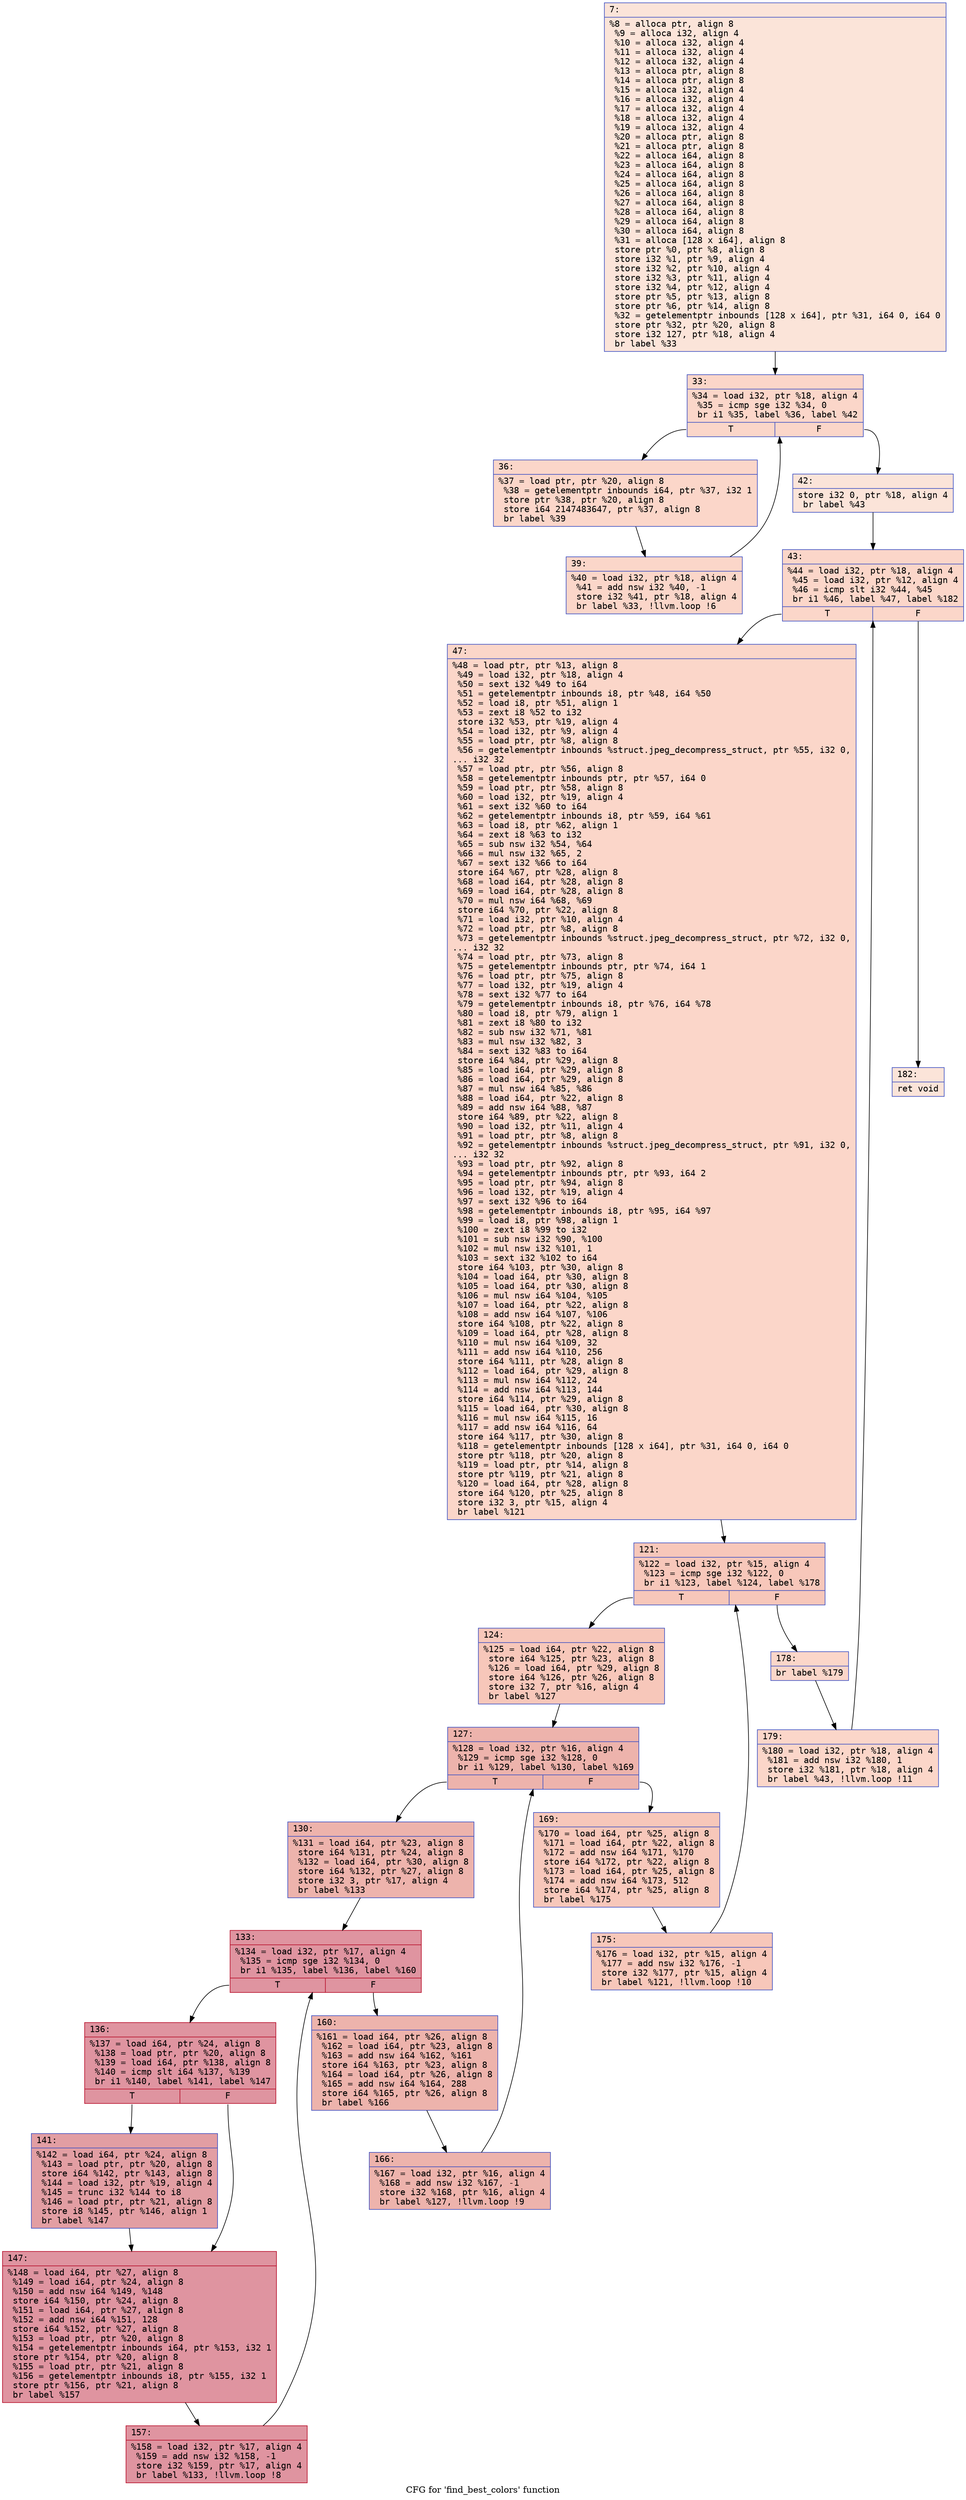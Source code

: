 digraph "CFG for 'find_best_colors' function" {
	label="CFG for 'find_best_colors' function";

	Node0x6000017c4820 [shape=record,color="#3d50c3ff", style=filled, fillcolor="#f5c1a970" fontname="Courier",label="{7:\l|  %8 = alloca ptr, align 8\l  %9 = alloca i32, align 4\l  %10 = alloca i32, align 4\l  %11 = alloca i32, align 4\l  %12 = alloca i32, align 4\l  %13 = alloca ptr, align 8\l  %14 = alloca ptr, align 8\l  %15 = alloca i32, align 4\l  %16 = alloca i32, align 4\l  %17 = alloca i32, align 4\l  %18 = alloca i32, align 4\l  %19 = alloca i32, align 4\l  %20 = alloca ptr, align 8\l  %21 = alloca ptr, align 8\l  %22 = alloca i64, align 8\l  %23 = alloca i64, align 8\l  %24 = alloca i64, align 8\l  %25 = alloca i64, align 8\l  %26 = alloca i64, align 8\l  %27 = alloca i64, align 8\l  %28 = alloca i64, align 8\l  %29 = alloca i64, align 8\l  %30 = alloca i64, align 8\l  %31 = alloca [128 x i64], align 8\l  store ptr %0, ptr %8, align 8\l  store i32 %1, ptr %9, align 4\l  store i32 %2, ptr %10, align 4\l  store i32 %3, ptr %11, align 4\l  store i32 %4, ptr %12, align 4\l  store ptr %5, ptr %13, align 8\l  store ptr %6, ptr %14, align 8\l  %32 = getelementptr inbounds [128 x i64], ptr %31, i64 0, i64 0\l  store ptr %32, ptr %20, align 8\l  store i32 127, ptr %18, align 4\l  br label %33\l}"];
	Node0x6000017c4820 -> Node0x6000017c4870[tooltip="7 -> 33\nProbability 100.00%" ];
	Node0x6000017c4870 [shape=record,color="#3d50c3ff", style=filled, fillcolor="#f6a38570" fontname="Courier",label="{33:\l|  %34 = load i32, ptr %18, align 4\l  %35 = icmp sge i32 %34, 0\l  br i1 %35, label %36, label %42\l|{<s0>T|<s1>F}}"];
	Node0x6000017c4870:s0 -> Node0x6000017c48c0[tooltip="33 -> 36\nProbability 96.88%" ];
	Node0x6000017c4870:s1 -> Node0x6000017c4960[tooltip="33 -> 42\nProbability 3.12%" ];
	Node0x6000017c48c0 [shape=record,color="#3d50c3ff", style=filled, fillcolor="#f6a38570" fontname="Courier",label="{36:\l|  %37 = load ptr, ptr %20, align 8\l  %38 = getelementptr inbounds i64, ptr %37, i32 1\l  store ptr %38, ptr %20, align 8\l  store i64 2147483647, ptr %37, align 8\l  br label %39\l}"];
	Node0x6000017c48c0 -> Node0x6000017c4910[tooltip="36 -> 39\nProbability 100.00%" ];
	Node0x6000017c4910 [shape=record,color="#3d50c3ff", style=filled, fillcolor="#f6a38570" fontname="Courier",label="{39:\l|  %40 = load i32, ptr %18, align 4\l  %41 = add nsw i32 %40, -1\l  store i32 %41, ptr %18, align 4\l  br label %33, !llvm.loop !6\l}"];
	Node0x6000017c4910 -> Node0x6000017c4870[tooltip="39 -> 33\nProbability 100.00%" ];
	Node0x6000017c4960 [shape=record,color="#3d50c3ff", style=filled, fillcolor="#f5c1a970" fontname="Courier",label="{42:\l|  store i32 0, ptr %18, align 4\l  br label %43\l}"];
	Node0x6000017c4960 -> Node0x6000017c49b0[tooltip="42 -> 43\nProbability 100.00%" ];
	Node0x6000017c49b0 [shape=record,color="#3d50c3ff", style=filled, fillcolor="#f6a38570" fontname="Courier",label="{43:\l|  %44 = load i32, ptr %18, align 4\l  %45 = load i32, ptr %12, align 4\l  %46 = icmp slt i32 %44, %45\l  br i1 %46, label %47, label %182\l|{<s0>T|<s1>F}}"];
	Node0x6000017c49b0:s0 -> Node0x6000017c4a00[tooltip="43 -> 47\nProbability 96.88%" ];
	Node0x6000017c49b0:s1 -> Node0x6000017c4f00[tooltip="43 -> 182\nProbability 3.12%" ];
	Node0x6000017c4a00 [shape=record,color="#3d50c3ff", style=filled, fillcolor="#f6a38570" fontname="Courier",label="{47:\l|  %48 = load ptr, ptr %13, align 8\l  %49 = load i32, ptr %18, align 4\l  %50 = sext i32 %49 to i64\l  %51 = getelementptr inbounds i8, ptr %48, i64 %50\l  %52 = load i8, ptr %51, align 1\l  %53 = zext i8 %52 to i32\l  store i32 %53, ptr %19, align 4\l  %54 = load i32, ptr %9, align 4\l  %55 = load ptr, ptr %8, align 8\l  %56 = getelementptr inbounds %struct.jpeg_decompress_struct, ptr %55, i32 0,\l... i32 32\l  %57 = load ptr, ptr %56, align 8\l  %58 = getelementptr inbounds ptr, ptr %57, i64 0\l  %59 = load ptr, ptr %58, align 8\l  %60 = load i32, ptr %19, align 4\l  %61 = sext i32 %60 to i64\l  %62 = getelementptr inbounds i8, ptr %59, i64 %61\l  %63 = load i8, ptr %62, align 1\l  %64 = zext i8 %63 to i32\l  %65 = sub nsw i32 %54, %64\l  %66 = mul nsw i32 %65, 2\l  %67 = sext i32 %66 to i64\l  store i64 %67, ptr %28, align 8\l  %68 = load i64, ptr %28, align 8\l  %69 = load i64, ptr %28, align 8\l  %70 = mul nsw i64 %68, %69\l  store i64 %70, ptr %22, align 8\l  %71 = load i32, ptr %10, align 4\l  %72 = load ptr, ptr %8, align 8\l  %73 = getelementptr inbounds %struct.jpeg_decompress_struct, ptr %72, i32 0,\l... i32 32\l  %74 = load ptr, ptr %73, align 8\l  %75 = getelementptr inbounds ptr, ptr %74, i64 1\l  %76 = load ptr, ptr %75, align 8\l  %77 = load i32, ptr %19, align 4\l  %78 = sext i32 %77 to i64\l  %79 = getelementptr inbounds i8, ptr %76, i64 %78\l  %80 = load i8, ptr %79, align 1\l  %81 = zext i8 %80 to i32\l  %82 = sub nsw i32 %71, %81\l  %83 = mul nsw i32 %82, 3\l  %84 = sext i32 %83 to i64\l  store i64 %84, ptr %29, align 8\l  %85 = load i64, ptr %29, align 8\l  %86 = load i64, ptr %29, align 8\l  %87 = mul nsw i64 %85, %86\l  %88 = load i64, ptr %22, align 8\l  %89 = add nsw i64 %88, %87\l  store i64 %89, ptr %22, align 8\l  %90 = load i32, ptr %11, align 4\l  %91 = load ptr, ptr %8, align 8\l  %92 = getelementptr inbounds %struct.jpeg_decompress_struct, ptr %91, i32 0,\l... i32 32\l  %93 = load ptr, ptr %92, align 8\l  %94 = getelementptr inbounds ptr, ptr %93, i64 2\l  %95 = load ptr, ptr %94, align 8\l  %96 = load i32, ptr %19, align 4\l  %97 = sext i32 %96 to i64\l  %98 = getelementptr inbounds i8, ptr %95, i64 %97\l  %99 = load i8, ptr %98, align 1\l  %100 = zext i8 %99 to i32\l  %101 = sub nsw i32 %90, %100\l  %102 = mul nsw i32 %101, 1\l  %103 = sext i32 %102 to i64\l  store i64 %103, ptr %30, align 8\l  %104 = load i64, ptr %30, align 8\l  %105 = load i64, ptr %30, align 8\l  %106 = mul nsw i64 %104, %105\l  %107 = load i64, ptr %22, align 8\l  %108 = add nsw i64 %107, %106\l  store i64 %108, ptr %22, align 8\l  %109 = load i64, ptr %28, align 8\l  %110 = mul nsw i64 %109, 32\l  %111 = add nsw i64 %110, 256\l  store i64 %111, ptr %28, align 8\l  %112 = load i64, ptr %29, align 8\l  %113 = mul nsw i64 %112, 24\l  %114 = add nsw i64 %113, 144\l  store i64 %114, ptr %29, align 8\l  %115 = load i64, ptr %30, align 8\l  %116 = mul nsw i64 %115, 16\l  %117 = add nsw i64 %116, 64\l  store i64 %117, ptr %30, align 8\l  %118 = getelementptr inbounds [128 x i64], ptr %31, i64 0, i64 0\l  store ptr %118, ptr %20, align 8\l  %119 = load ptr, ptr %14, align 8\l  store ptr %119, ptr %21, align 8\l  %120 = load i64, ptr %28, align 8\l  store i64 %120, ptr %25, align 8\l  store i32 3, ptr %15, align 4\l  br label %121\l}"];
	Node0x6000017c4a00 -> Node0x6000017c4a50[tooltip="47 -> 121\nProbability 100.00%" ];
	Node0x6000017c4a50 [shape=record,color="#3d50c3ff", style=filled, fillcolor="#ec7f6370" fontname="Courier",label="{121:\l|  %122 = load i32, ptr %15, align 4\l  %123 = icmp sge i32 %122, 0\l  br i1 %123, label %124, label %178\l|{<s0>T|<s1>F}}"];
	Node0x6000017c4a50:s0 -> Node0x6000017c4aa0[tooltip="121 -> 124\nProbability 96.88%" ];
	Node0x6000017c4a50:s1 -> Node0x6000017c4e60[tooltip="121 -> 178\nProbability 3.12%" ];
	Node0x6000017c4aa0 [shape=record,color="#3d50c3ff", style=filled, fillcolor="#ec7f6370" fontname="Courier",label="{124:\l|  %125 = load i64, ptr %22, align 8\l  store i64 %125, ptr %23, align 8\l  %126 = load i64, ptr %29, align 8\l  store i64 %126, ptr %26, align 8\l  store i32 7, ptr %16, align 4\l  br label %127\l}"];
	Node0x6000017c4aa0 -> Node0x6000017c4af0[tooltip="124 -> 127\nProbability 100.00%" ];
	Node0x6000017c4af0 [shape=record,color="#3d50c3ff", style=filled, fillcolor="#d6524470" fontname="Courier",label="{127:\l|  %128 = load i32, ptr %16, align 4\l  %129 = icmp sge i32 %128, 0\l  br i1 %129, label %130, label %169\l|{<s0>T|<s1>F}}"];
	Node0x6000017c4af0:s0 -> Node0x6000017c4b40[tooltip="127 -> 130\nProbability 96.88%" ];
	Node0x6000017c4af0:s1 -> Node0x6000017c4dc0[tooltip="127 -> 169\nProbability 3.12%" ];
	Node0x6000017c4b40 [shape=record,color="#3d50c3ff", style=filled, fillcolor="#d6524470" fontname="Courier",label="{130:\l|  %131 = load i64, ptr %23, align 8\l  store i64 %131, ptr %24, align 8\l  %132 = load i64, ptr %30, align 8\l  store i64 %132, ptr %27, align 8\l  store i32 3, ptr %17, align 4\l  br label %133\l}"];
	Node0x6000017c4b40 -> Node0x6000017c4b90[tooltip="130 -> 133\nProbability 100.00%" ];
	Node0x6000017c4b90 [shape=record,color="#b70d28ff", style=filled, fillcolor="#b70d2870" fontname="Courier",label="{133:\l|  %134 = load i32, ptr %17, align 4\l  %135 = icmp sge i32 %134, 0\l  br i1 %135, label %136, label %160\l|{<s0>T|<s1>F}}"];
	Node0x6000017c4b90:s0 -> Node0x6000017c4be0[tooltip="133 -> 136\nProbability 96.88%" ];
	Node0x6000017c4b90:s1 -> Node0x6000017c4d20[tooltip="133 -> 160\nProbability 3.12%" ];
	Node0x6000017c4be0 [shape=record,color="#b70d28ff", style=filled, fillcolor="#b70d2870" fontname="Courier",label="{136:\l|  %137 = load i64, ptr %24, align 8\l  %138 = load ptr, ptr %20, align 8\l  %139 = load i64, ptr %138, align 8\l  %140 = icmp slt i64 %137, %139\l  br i1 %140, label %141, label %147\l|{<s0>T|<s1>F}}"];
	Node0x6000017c4be0:s0 -> Node0x6000017c4c30[tooltip="136 -> 141\nProbability 50.00%" ];
	Node0x6000017c4be0:s1 -> Node0x6000017c4c80[tooltip="136 -> 147\nProbability 50.00%" ];
	Node0x6000017c4c30 [shape=record,color="#3d50c3ff", style=filled, fillcolor="#be242e70" fontname="Courier",label="{141:\l|  %142 = load i64, ptr %24, align 8\l  %143 = load ptr, ptr %20, align 8\l  store i64 %142, ptr %143, align 8\l  %144 = load i32, ptr %19, align 4\l  %145 = trunc i32 %144 to i8\l  %146 = load ptr, ptr %21, align 8\l  store i8 %145, ptr %146, align 1\l  br label %147\l}"];
	Node0x6000017c4c30 -> Node0x6000017c4c80[tooltip="141 -> 147\nProbability 100.00%" ];
	Node0x6000017c4c80 [shape=record,color="#b70d28ff", style=filled, fillcolor="#b70d2870" fontname="Courier",label="{147:\l|  %148 = load i64, ptr %27, align 8\l  %149 = load i64, ptr %24, align 8\l  %150 = add nsw i64 %149, %148\l  store i64 %150, ptr %24, align 8\l  %151 = load i64, ptr %27, align 8\l  %152 = add nsw i64 %151, 128\l  store i64 %152, ptr %27, align 8\l  %153 = load ptr, ptr %20, align 8\l  %154 = getelementptr inbounds i64, ptr %153, i32 1\l  store ptr %154, ptr %20, align 8\l  %155 = load ptr, ptr %21, align 8\l  %156 = getelementptr inbounds i8, ptr %155, i32 1\l  store ptr %156, ptr %21, align 8\l  br label %157\l}"];
	Node0x6000017c4c80 -> Node0x6000017c4cd0[tooltip="147 -> 157\nProbability 100.00%" ];
	Node0x6000017c4cd0 [shape=record,color="#b70d28ff", style=filled, fillcolor="#b70d2870" fontname="Courier",label="{157:\l|  %158 = load i32, ptr %17, align 4\l  %159 = add nsw i32 %158, -1\l  store i32 %159, ptr %17, align 4\l  br label %133, !llvm.loop !8\l}"];
	Node0x6000017c4cd0 -> Node0x6000017c4b90[tooltip="157 -> 133\nProbability 100.00%" ];
	Node0x6000017c4d20 [shape=record,color="#3d50c3ff", style=filled, fillcolor="#d6524470" fontname="Courier",label="{160:\l|  %161 = load i64, ptr %26, align 8\l  %162 = load i64, ptr %23, align 8\l  %163 = add nsw i64 %162, %161\l  store i64 %163, ptr %23, align 8\l  %164 = load i64, ptr %26, align 8\l  %165 = add nsw i64 %164, 288\l  store i64 %165, ptr %26, align 8\l  br label %166\l}"];
	Node0x6000017c4d20 -> Node0x6000017c4d70[tooltip="160 -> 166\nProbability 100.00%" ];
	Node0x6000017c4d70 [shape=record,color="#3d50c3ff", style=filled, fillcolor="#d6524470" fontname="Courier",label="{166:\l|  %167 = load i32, ptr %16, align 4\l  %168 = add nsw i32 %167, -1\l  store i32 %168, ptr %16, align 4\l  br label %127, !llvm.loop !9\l}"];
	Node0x6000017c4d70 -> Node0x6000017c4af0[tooltip="166 -> 127\nProbability 100.00%" ];
	Node0x6000017c4dc0 [shape=record,color="#3d50c3ff", style=filled, fillcolor="#ec7f6370" fontname="Courier",label="{169:\l|  %170 = load i64, ptr %25, align 8\l  %171 = load i64, ptr %22, align 8\l  %172 = add nsw i64 %171, %170\l  store i64 %172, ptr %22, align 8\l  %173 = load i64, ptr %25, align 8\l  %174 = add nsw i64 %173, 512\l  store i64 %174, ptr %25, align 8\l  br label %175\l}"];
	Node0x6000017c4dc0 -> Node0x6000017c4e10[tooltip="169 -> 175\nProbability 100.00%" ];
	Node0x6000017c4e10 [shape=record,color="#3d50c3ff", style=filled, fillcolor="#ec7f6370" fontname="Courier",label="{175:\l|  %176 = load i32, ptr %15, align 4\l  %177 = add nsw i32 %176, -1\l  store i32 %177, ptr %15, align 4\l  br label %121, !llvm.loop !10\l}"];
	Node0x6000017c4e10 -> Node0x6000017c4a50[tooltip="175 -> 121\nProbability 100.00%" ];
	Node0x6000017c4e60 [shape=record,color="#3d50c3ff", style=filled, fillcolor="#f6a38570" fontname="Courier",label="{178:\l|  br label %179\l}"];
	Node0x6000017c4e60 -> Node0x6000017c4eb0[tooltip="178 -> 179\nProbability 100.00%" ];
	Node0x6000017c4eb0 [shape=record,color="#3d50c3ff", style=filled, fillcolor="#f6a38570" fontname="Courier",label="{179:\l|  %180 = load i32, ptr %18, align 4\l  %181 = add nsw i32 %180, 1\l  store i32 %181, ptr %18, align 4\l  br label %43, !llvm.loop !11\l}"];
	Node0x6000017c4eb0 -> Node0x6000017c49b0[tooltip="179 -> 43\nProbability 100.00%" ];
	Node0x6000017c4f00 [shape=record,color="#3d50c3ff", style=filled, fillcolor="#f5c1a970" fontname="Courier",label="{182:\l|  ret void\l}"];
}
